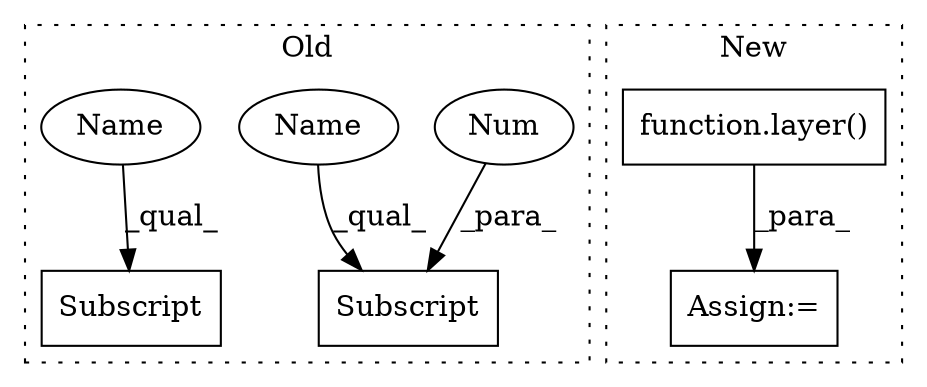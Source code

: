 digraph G {
subgraph cluster0 {
1 [label="Subscript" a="63" s="924,0" l="9,0" shape="box"];
3 [label="Num" a="76" s="931" l="1" shape="ellipse"];
5 [label="Subscript" a="63" s="844,0" l="9,0" shape="box"];
6 [label="Name" a="87" s="924" l="6" shape="ellipse"];
7 [label="Name" a="87" s="844" l="6" shape="ellipse"];
label = "Old";
style="dotted";
}
subgraph cluster1 {
2 [label="function.layer()" a="75" s="1269,1285" l="6,1" shape="box"];
4 [label="Assign:=" a="68" s="1266" l="3" shape="box"];
label = "New";
style="dotted";
}
2 -> 4 [label="_para_"];
3 -> 1 [label="_para_"];
6 -> 1 [label="_qual_"];
7 -> 5 [label="_qual_"];
}